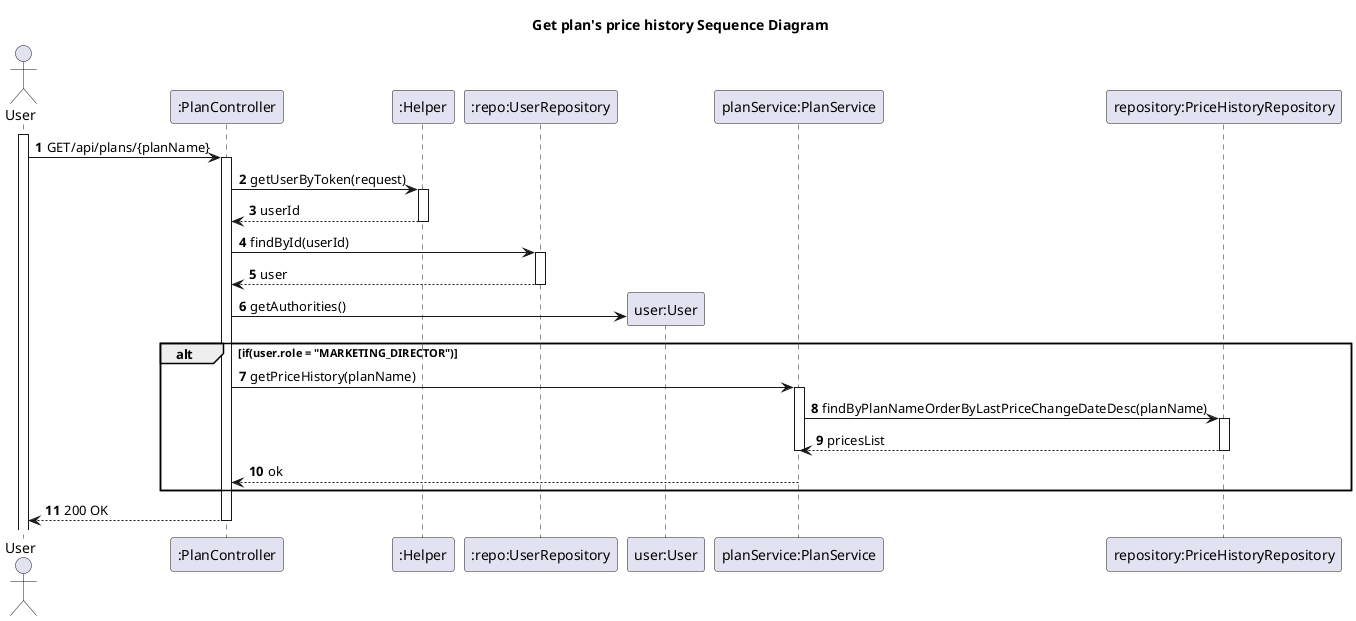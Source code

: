 @startuml
'https://plantuml.com/sequence-diagram

title Get plan's price history Sequence Diagram

autoactivate on
autonumber
actor "User" as User
participant ":PlanController" as Ctrl
participant ":Helper" as Helper
participant ":repo:UserRepository" as userRepo
participant "user:User" as usr
participant "planService:PlanService" as Svc
participant "repository:PriceHistoryRepository" as priceRepo

activate User

User -> Ctrl: GET/api/plans/{planName}
Ctrl -> Helper: getUserByToken(request)
Helper --> Ctrl: userId
Ctrl -> userRepo: findById(userId)
userRepo --> Ctrl: user
Ctrl -> usr**: getAuthorities()
alt if(user.role = "MARKETING_DIRECTOR")
    Ctrl -> Svc: getPriceHistory(planName)
    Svc -> priceRepo: findByPlanNameOrderByLastPriceChangeDateDesc(planName)
    priceRepo --> Svc: pricesList
    deactivate
    Svc --> Ctrl: ok
end
Ctrl --> User: 200 OK

@enduml
